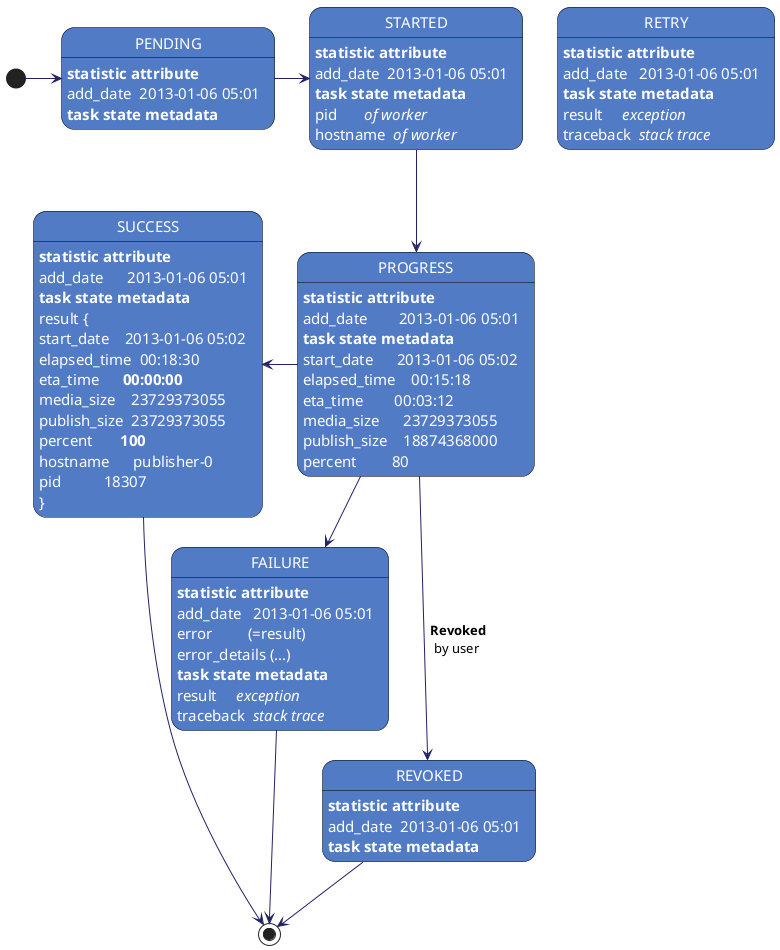 @startuml

skinparam state {
    FontColor          white
    AttributeFontColor white
    FontSize           17
    AttributeFontSize  15
    AttributeFontname  Droid Sans Mono
    BackgroundColor    #527BC6
    BorderColor        black
    ArrowColor         #222266
}

[*] -right-> PENDING
PENDING -right-> STARTED
STARTED -down-> PROGRESS
PROGRESS -right-> FAILURE
PROGRESS -down-> REVOKED : <b> Revoked</b>\nby user
PROGRESS -left-> SUCCESS
FAILURE --> [*]
REVOKED --> [*]
SUCCESS --> [*]

PENDING : <b>statistic attribute</b>
PENDING : add_date  2013-01-06 05:01
PENDING : <b>task state metadata</b>

STARTED : <b>statistic attribute</b>
STARTED : add_date  2013-01-06 05:01
STARTED : <b>task state metadata</b>
STARTED : pid       <i>of worker</i>
STARTED : hostname  <i>of worker</i>

PROGRESS : <b>statistic attribute</b>
PROGRESS : add_date        2013-01-06 05:01
PROGRESS : <b>task state metadata</b>
PROGRESS : start_date      2013-01-06 05:02
PROGRESS : elapsed_time    00:15:18
PROGRESS : eta_time        00:03:12
PROGRESS : media_size      23729373055
PROGRESS : publish_size    18874368000
PROGRESS : percent         80

SUCCESS : <b>statistic attribute</b>
SUCCESS : add_date      2013-01-06 05:01
SUCCESS : <b>task state metadata</b>
SUCCESS : result {
SUCCESS : start_date    2013-01-06 05:02
SUCCESS : elapsed_time  00:18:30
SUCCESS : eta_time      <b>00:00:00</b>
SUCCESS : media_size    23729373055
SUCCESS : publish_size  23729373055
SUCCESS : percent       <b>100</b>
SUCCESS : hostname      publisher-0
SUCCESS : pid           18307
SUCCESS : }

RETRY : <b>statistic attribute</b>
RETRY : add_date   2013-01-06 05:01
RETRY : <b>task state metadata</b>
RETRY : result     <i>exception</i>
RETRY : traceback  <i>stack trace</i>

FAILURE : <b>statistic attribute</b>
FAILURE : add_date   2013-01-06 05:01
FAILURE : error         (=result)
FAILURE : error_details (...)
FAILURE : <b>task state metadata</b>
FAILURE : result     <i>exception</i>
FAILURE : traceback  <i>stack trace</i>

REVOKED : <b>statistic attribute</b>
REVOKED : add_date  2013-01-06 05:01
REVOKED : <b>task state metadata</b>

@enduml